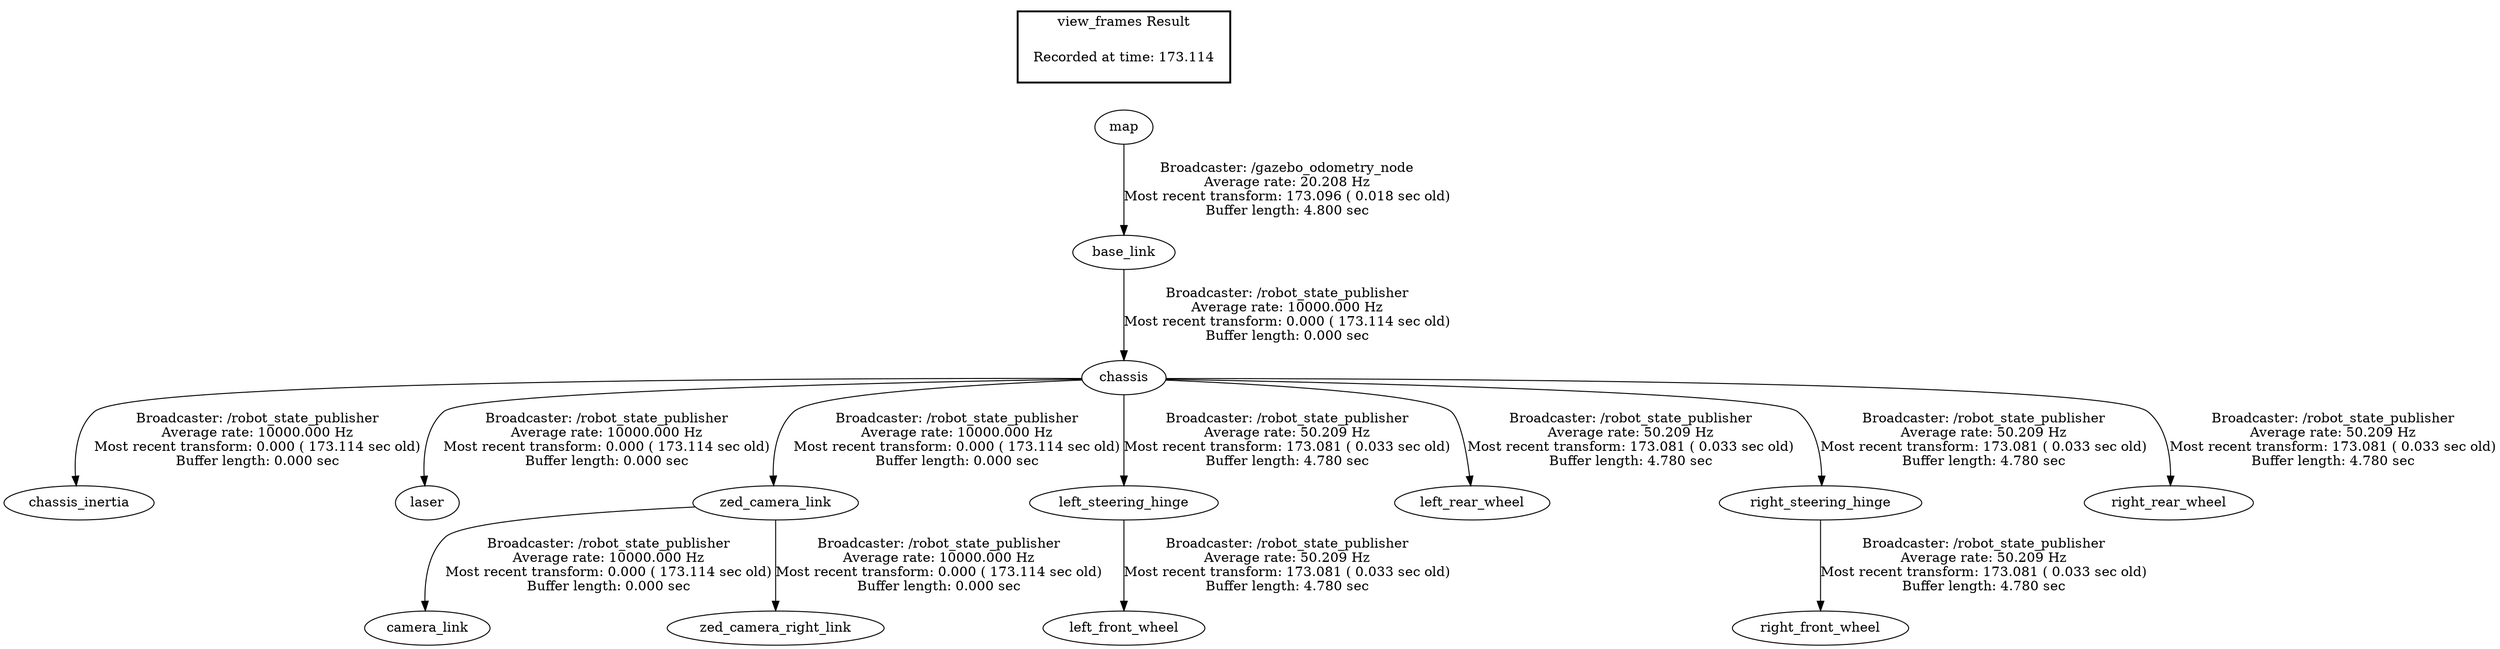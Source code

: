 digraph G {
"base_link" -> "chassis"[label="Broadcaster: /robot_state_publisher\nAverage rate: 10000.000 Hz\nMost recent transform: 0.000 ( 173.114 sec old)\nBuffer length: 0.000 sec\n"];
"map" -> "base_link"[label="Broadcaster: /gazebo_odometry_node\nAverage rate: 20.208 Hz\nMost recent transform: 173.096 ( 0.018 sec old)\nBuffer length: 4.800 sec\n"];
"chassis" -> "chassis_inertia"[label="Broadcaster: /robot_state_publisher\nAverage rate: 10000.000 Hz\nMost recent transform: 0.000 ( 173.114 sec old)\nBuffer length: 0.000 sec\n"];
"chassis" -> "laser"[label="Broadcaster: /robot_state_publisher\nAverage rate: 10000.000 Hz\nMost recent transform: 0.000 ( 173.114 sec old)\nBuffer length: 0.000 sec\n"];
"chassis" -> "zed_camera_link"[label="Broadcaster: /robot_state_publisher\nAverage rate: 10000.000 Hz\nMost recent transform: 0.000 ( 173.114 sec old)\nBuffer length: 0.000 sec\n"];
"zed_camera_link" -> "camera_link"[label="Broadcaster: /robot_state_publisher\nAverage rate: 10000.000 Hz\nMost recent transform: 0.000 ( 173.114 sec old)\nBuffer length: 0.000 sec\n"];
"zed_camera_link" -> "zed_camera_right_link"[label="Broadcaster: /robot_state_publisher\nAverage rate: 10000.000 Hz\nMost recent transform: 0.000 ( 173.114 sec old)\nBuffer length: 0.000 sec\n"];
"left_steering_hinge" -> "left_front_wheel"[label="Broadcaster: /robot_state_publisher\nAverage rate: 50.209 Hz\nMost recent transform: 173.081 ( 0.033 sec old)\nBuffer length: 4.780 sec\n"];
"chassis" -> "left_steering_hinge"[label="Broadcaster: /robot_state_publisher\nAverage rate: 50.209 Hz\nMost recent transform: 173.081 ( 0.033 sec old)\nBuffer length: 4.780 sec\n"];
"chassis" -> "left_rear_wheel"[label="Broadcaster: /robot_state_publisher\nAverage rate: 50.209 Hz\nMost recent transform: 173.081 ( 0.033 sec old)\nBuffer length: 4.780 sec\n"];
"right_steering_hinge" -> "right_front_wheel"[label="Broadcaster: /robot_state_publisher\nAverage rate: 50.209 Hz\nMost recent transform: 173.081 ( 0.033 sec old)\nBuffer length: 4.780 sec\n"];
"chassis" -> "right_steering_hinge"[label="Broadcaster: /robot_state_publisher\nAverage rate: 50.209 Hz\nMost recent transform: 173.081 ( 0.033 sec old)\nBuffer length: 4.780 sec\n"];
"chassis" -> "right_rear_wheel"[label="Broadcaster: /robot_state_publisher\nAverage rate: 50.209 Hz\nMost recent transform: 173.081 ( 0.033 sec old)\nBuffer length: 4.780 sec\n"];
edge [style=invis];
 subgraph cluster_legend { style=bold; color=black; label ="view_frames Result";
"Recorded at time: 173.114"[ shape=plaintext ] ;
 }->"map";
}